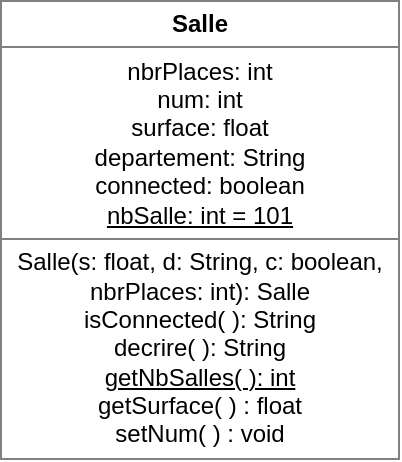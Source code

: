 <mxfile>
    <diagram id="bSAKyaUSOIcOhMeJ2Awc" name="Page-1">
        <mxGraphModel dx="318" dy="558" grid="1" gridSize="10" guides="1" tooltips="1" connect="1" arrows="1" fold="1" page="1" pageScale="1" pageWidth="850" pageHeight="1100" math="0" shadow="0">
            <root>
                <mxCell id="0"/>
                <mxCell id="1" parent="0"/>
                <mxCell id="7" value="&lt;table border=&quot;1&quot; width=&quot;100%&quot; height=&quot;100%&quot; cellpadding=&quot;4&quot; style=&quot;width:100%;height:100%;border-collapse:collapse;&quot;&gt;&lt;tbody&gt;&lt;tr&gt;&lt;th align=&quot;center&quot;&gt;&lt;b&gt;Salle&lt;/b&gt;&lt;/th&gt;&lt;/tr&gt;&lt;tr&gt;&lt;td align=&quot;center&quot;&gt;nbrPlaces: int&lt;br&gt;num: int&lt;br&gt;surface: float&lt;br&gt;departement: String&lt;br&gt;connected: boolean&lt;br&gt;&lt;u&gt;nbSalle: int = 101&lt;/u&gt;&lt;/td&gt;&lt;/tr&gt;&lt;tr&gt;&lt;td align=&quot;center&quot;&gt;Salle(s: float, d: String, c: boolean, nbrPlaces: int): Salle&lt;br&gt;isConnected( ): String&lt;br&gt;decrire( ): String&lt;br&gt;&lt;u&gt;getNbSalles( ): int&lt;/u&gt;&lt;br&gt;getSurface( ) : float&lt;br&gt;setNum( ) : void&lt;/td&gt;&lt;/tr&gt;&lt;/tbody&gt;&lt;/table&gt;" style="text;html=1;whiteSpace=wrap;strokeColor=none;fillColor=none;overflow=fill;" vertex="1" parent="1">
                    <mxGeometry x="250" y="320" width="200" height="230" as="geometry"/>
                </mxCell>
            </root>
        </mxGraphModel>
    </diagram>
</mxfile>